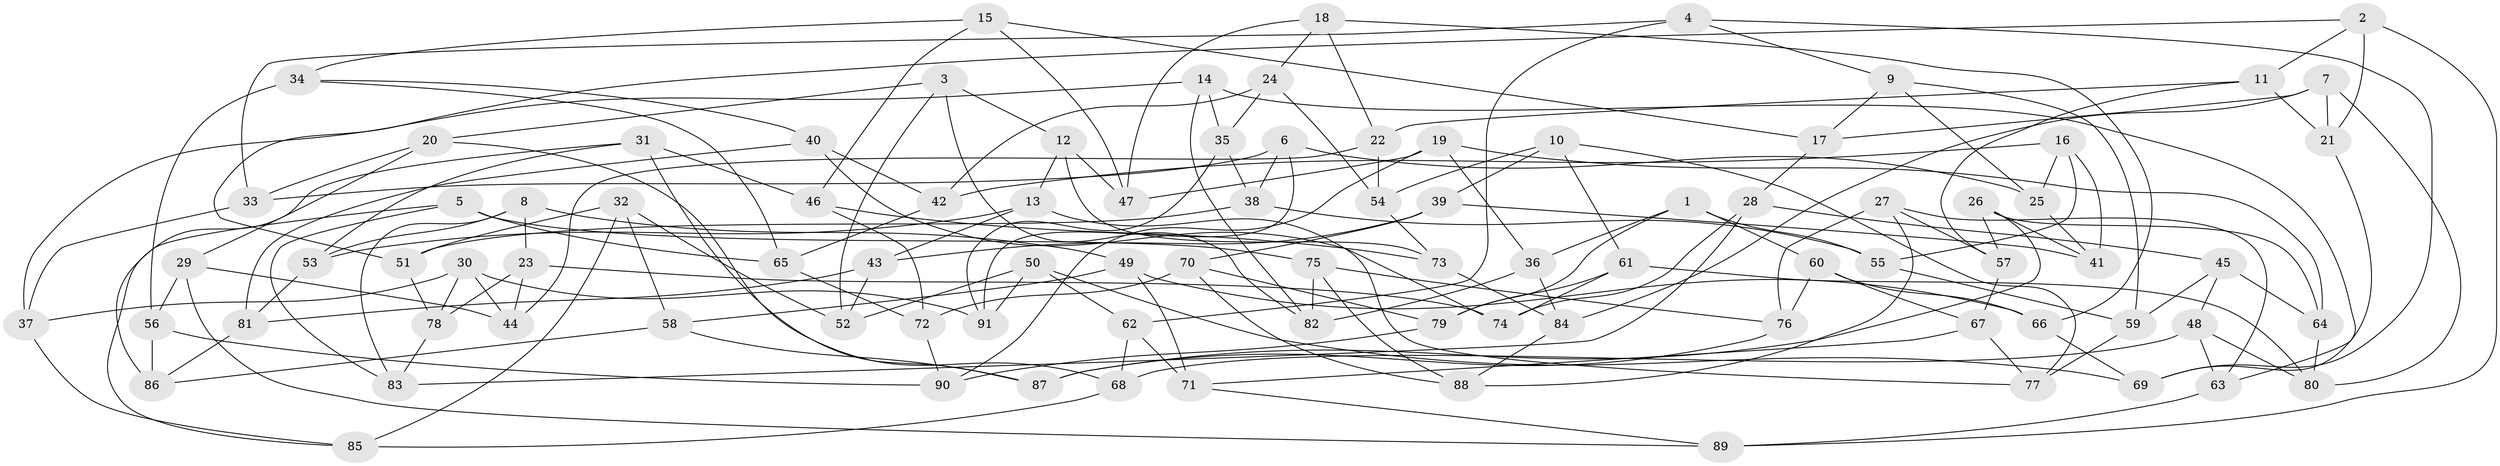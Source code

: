 // Generated by graph-tools (version 1.1) at 2025/16/03/09/25 04:16:15]
// undirected, 91 vertices, 182 edges
graph export_dot {
graph [start="1"]
  node [color=gray90,style=filled];
  1;
  2;
  3;
  4;
  5;
  6;
  7;
  8;
  9;
  10;
  11;
  12;
  13;
  14;
  15;
  16;
  17;
  18;
  19;
  20;
  21;
  22;
  23;
  24;
  25;
  26;
  27;
  28;
  29;
  30;
  31;
  32;
  33;
  34;
  35;
  36;
  37;
  38;
  39;
  40;
  41;
  42;
  43;
  44;
  45;
  46;
  47;
  48;
  49;
  50;
  51;
  52;
  53;
  54;
  55;
  56;
  57;
  58;
  59;
  60;
  61;
  62;
  63;
  64;
  65;
  66;
  67;
  68;
  69;
  70;
  71;
  72;
  73;
  74;
  75;
  76;
  77;
  78;
  79;
  80;
  81;
  82;
  83;
  84;
  85;
  86;
  87;
  88;
  89;
  90;
  91;
  1 -- 55;
  1 -- 36;
  1 -- 60;
  1 -- 79;
  2 -- 21;
  2 -- 11;
  2 -- 89;
  2 -- 51;
  3 -- 12;
  3 -- 52;
  3 -- 82;
  3 -- 20;
  4 -- 33;
  4 -- 62;
  4 -- 9;
  4 -- 69;
  5 -- 83;
  5 -- 85;
  5 -- 65;
  5 -- 75;
  6 -- 91;
  6 -- 33;
  6 -- 25;
  6 -- 38;
  7 -- 80;
  7 -- 84;
  7 -- 21;
  7 -- 17;
  8 -- 23;
  8 -- 49;
  8 -- 53;
  8 -- 83;
  9 -- 59;
  9 -- 25;
  9 -- 17;
  10 -- 54;
  10 -- 61;
  10 -- 39;
  10 -- 77;
  11 -- 22;
  11 -- 21;
  11 -- 57;
  12 -- 47;
  12 -- 73;
  12 -- 13;
  13 -- 43;
  13 -- 53;
  13 -- 77;
  14 -- 82;
  14 -- 37;
  14 -- 35;
  14 -- 63;
  15 -- 46;
  15 -- 34;
  15 -- 47;
  15 -- 17;
  16 -- 25;
  16 -- 42;
  16 -- 55;
  16 -- 41;
  17 -- 28;
  18 -- 24;
  18 -- 47;
  18 -- 22;
  18 -- 66;
  19 -- 47;
  19 -- 64;
  19 -- 36;
  19 -- 90;
  20 -- 33;
  20 -- 29;
  20 -- 68;
  21 -- 69;
  22 -- 54;
  22 -- 44;
  23 -- 78;
  23 -- 44;
  23 -- 74;
  24 -- 35;
  24 -- 42;
  24 -- 54;
  25 -- 41;
  26 -- 87;
  26 -- 57;
  26 -- 41;
  26 -- 64;
  27 -- 76;
  27 -- 88;
  27 -- 63;
  27 -- 57;
  28 -- 45;
  28 -- 83;
  28 -- 74;
  29 -- 56;
  29 -- 89;
  29 -- 44;
  30 -- 91;
  30 -- 78;
  30 -- 37;
  30 -- 44;
  31 -- 46;
  31 -- 53;
  31 -- 87;
  31 -- 86;
  32 -- 51;
  32 -- 85;
  32 -- 52;
  32 -- 58;
  33 -- 37;
  34 -- 65;
  34 -- 40;
  34 -- 56;
  35 -- 91;
  35 -- 38;
  36 -- 82;
  36 -- 84;
  37 -- 85;
  38 -- 51;
  38 -- 55;
  39 -- 43;
  39 -- 41;
  39 -- 70;
  40 -- 81;
  40 -- 42;
  40 -- 74;
  42 -- 65;
  43 -- 52;
  43 -- 81;
  45 -- 59;
  45 -- 48;
  45 -- 64;
  46 -- 72;
  46 -- 73;
  48 -- 68;
  48 -- 80;
  48 -- 63;
  49 -- 66;
  49 -- 71;
  49 -- 58;
  50 -- 91;
  50 -- 52;
  50 -- 69;
  50 -- 62;
  51 -- 78;
  53 -- 81;
  54 -- 73;
  55 -- 59;
  56 -- 90;
  56 -- 86;
  57 -- 67;
  58 -- 87;
  58 -- 86;
  59 -- 77;
  60 -- 67;
  60 -- 66;
  60 -- 76;
  61 -- 79;
  61 -- 74;
  61 -- 80;
  62 -- 71;
  62 -- 68;
  63 -- 89;
  64 -- 80;
  65 -- 72;
  66 -- 69;
  67 -- 77;
  67 -- 71;
  68 -- 85;
  70 -- 79;
  70 -- 72;
  70 -- 88;
  71 -- 89;
  72 -- 90;
  73 -- 84;
  75 -- 82;
  75 -- 76;
  75 -- 88;
  76 -- 87;
  78 -- 83;
  79 -- 90;
  81 -- 86;
  84 -- 88;
}
